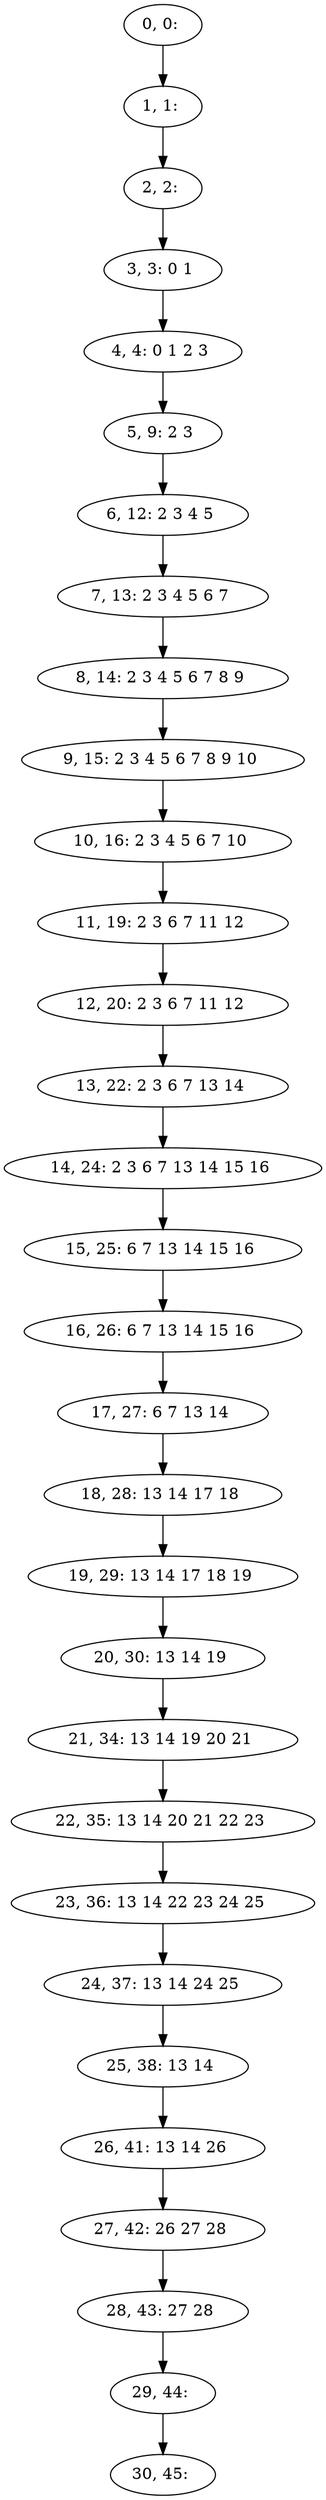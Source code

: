 digraph G {
0[label="0, 0: "];
1[label="1, 1: "];
2[label="2, 2: "];
3[label="3, 3: 0 1 "];
4[label="4, 4: 0 1 2 3 "];
5[label="5, 9: 2 3 "];
6[label="6, 12: 2 3 4 5 "];
7[label="7, 13: 2 3 4 5 6 7 "];
8[label="8, 14: 2 3 4 5 6 7 8 9 "];
9[label="9, 15: 2 3 4 5 6 7 8 9 10 "];
10[label="10, 16: 2 3 4 5 6 7 10 "];
11[label="11, 19: 2 3 6 7 11 12 "];
12[label="12, 20: 2 3 6 7 11 12 "];
13[label="13, 22: 2 3 6 7 13 14 "];
14[label="14, 24: 2 3 6 7 13 14 15 16 "];
15[label="15, 25: 6 7 13 14 15 16 "];
16[label="16, 26: 6 7 13 14 15 16 "];
17[label="17, 27: 6 7 13 14 "];
18[label="18, 28: 13 14 17 18 "];
19[label="19, 29: 13 14 17 18 19 "];
20[label="20, 30: 13 14 19 "];
21[label="21, 34: 13 14 19 20 21 "];
22[label="22, 35: 13 14 20 21 22 23 "];
23[label="23, 36: 13 14 22 23 24 25 "];
24[label="24, 37: 13 14 24 25 "];
25[label="25, 38: 13 14 "];
26[label="26, 41: 13 14 26 "];
27[label="27, 42: 26 27 28 "];
28[label="28, 43: 27 28 "];
29[label="29, 44: "];
30[label="30, 45: "];
0->1 ;
1->2 ;
2->3 ;
3->4 ;
4->5 ;
5->6 ;
6->7 ;
7->8 ;
8->9 ;
9->10 ;
10->11 ;
11->12 ;
12->13 ;
13->14 ;
14->15 ;
15->16 ;
16->17 ;
17->18 ;
18->19 ;
19->20 ;
20->21 ;
21->22 ;
22->23 ;
23->24 ;
24->25 ;
25->26 ;
26->27 ;
27->28 ;
28->29 ;
29->30 ;
}
